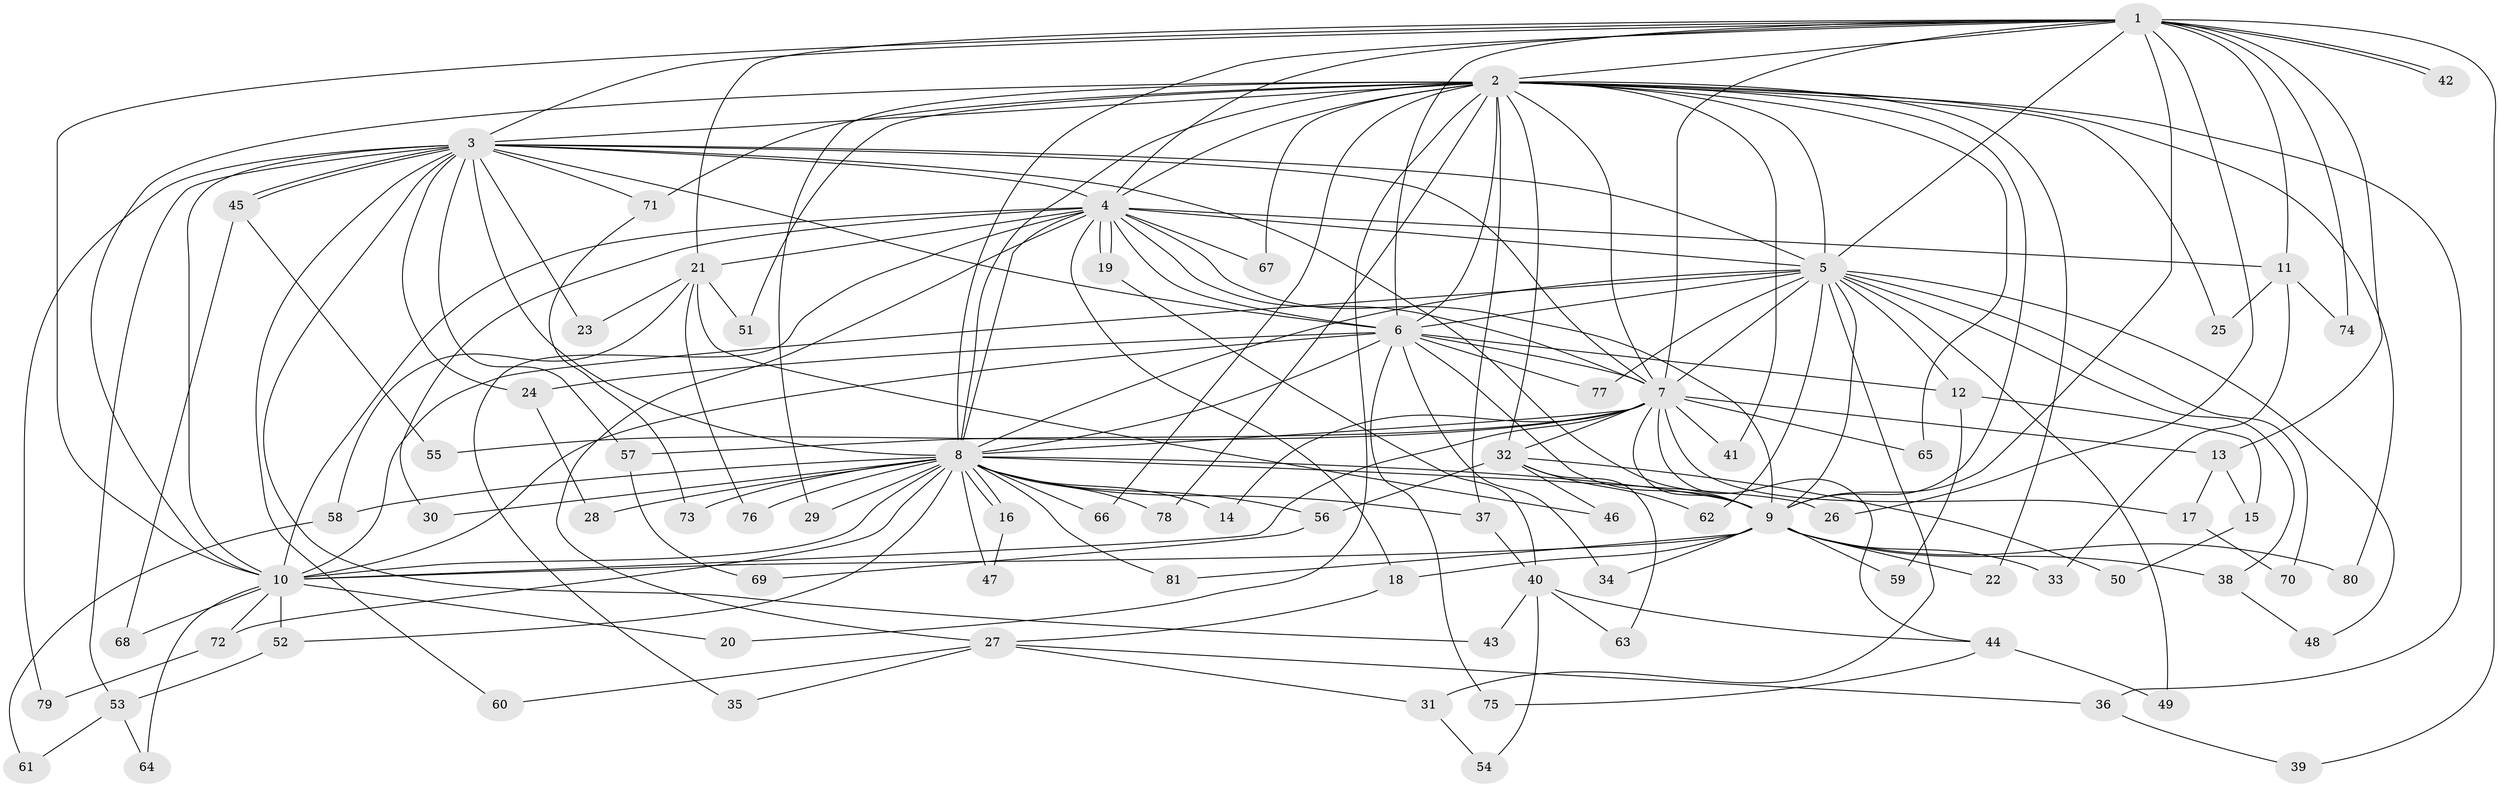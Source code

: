 // Generated by graph-tools (version 1.1) at 2025/35/03/09/25 02:35:13]
// undirected, 81 vertices, 187 edges
graph export_dot {
graph [start="1"]
  node [color=gray90,style=filled];
  1;
  2;
  3;
  4;
  5;
  6;
  7;
  8;
  9;
  10;
  11;
  12;
  13;
  14;
  15;
  16;
  17;
  18;
  19;
  20;
  21;
  22;
  23;
  24;
  25;
  26;
  27;
  28;
  29;
  30;
  31;
  32;
  33;
  34;
  35;
  36;
  37;
  38;
  39;
  40;
  41;
  42;
  43;
  44;
  45;
  46;
  47;
  48;
  49;
  50;
  51;
  52;
  53;
  54;
  55;
  56;
  57;
  58;
  59;
  60;
  61;
  62;
  63;
  64;
  65;
  66;
  67;
  68;
  69;
  70;
  71;
  72;
  73;
  74;
  75;
  76;
  77;
  78;
  79;
  80;
  81;
  1 -- 2;
  1 -- 3;
  1 -- 4;
  1 -- 5;
  1 -- 6;
  1 -- 7;
  1 -- 8;
  1 -- 9;
  1 -- 10;
  1 -- 11;
  1 -- 13;
  1 -- 21;
  1 -- 26;
  1 -- 39;
  1 -- 42;
  1 -- 42;
  1 -- 74;
  2 -- 3;
  2 -- 4;
  2 -- 5;
  2 -- 6;
  2 -- 7;
  2 -- 8;
  2 -- 9;
  2 -- 10;
  2 -- 20;
  2 -- 22;
  2 -- 25;
  2 -- 29;
  2 -- 32;
  2 -- 36;
  2 -- 37;
  2 -- 41;
  2 -- 51;
  2 -- 65;
  2 -- 66;
  2 -- 67;
  2 -- 71;
  2 -- 78;
  2 -- 80;
  3 -- 4;
  3 -- 5;
  3 -- 6;
  3 -- 7;
  3 -- 8;
  3 -- 9;
  3 -- 10;
  3 -- 23;
  3 -- 24;
  3 -- 43;
  3 -- 45;
  3 -- 45;
  3 -- 53;
  3 -- 57;
  3 -- 60;
  3 -- 71;
  3 -- 79;
  4 -- 5;
  4 -- 6;
  4 -- 7;
  4 -- 8;
  4 -- 9;
  4 -- 10;
  4 -- 11;
  4 -- 18;
  4 -- 19;
  4 -- 19;
  4 -- 21;
  4 -- 27;
  4 -- 30;
  4 -- 35;
  4 -- 67;
  5 -- 6;
  5 -- 7;
  5 -- 8;
  5 -- 9;
  5 -- 10;
  5 -- 12;
  5 -- 31;
  5 -- 38;
  5 -- 48;
  5 -- 49;
  5 -- 62;
  5 -- 70;
  5 -- 77;
  6 -- 7;
  6 -- 8;
  6 -- 9;
  6 -- 10;
  6 -- 12;
  6 -- 24;
  6 -- 34;
  6 -- 75;
  6 -- 77;
  7 -- 8;
  7 -- 9;
  7 -- 10;
  7 -- 13;
  7 -- 14;
  7 -- 17;
  7 -- 32;
  7 -- 41;
  7 -- 44;
  7 -- 55;
  7 -- 57;
  7 -- 65;
  8 -- 9;
  8 -- 10;
  8 -- 14;
  8 -- 16;
  8 -- 16;
  8 -- 26;
  8 -- 28;
  8 -- 29;
  8 -- 30;
  8 -- 37;
  8 -- 47;
  8 -- 52;
  8 -- 56;
  8 -- 58;
  8 -- 66;
  8 -- 72;
  8 -- 73;
  8 -- 76;
  8 -- 78;
  8 -- 81;
  9 -- 10;
  9 -- 18;
  9 -- 22;
  9 -- 33;
  9 -- 34;
  9 -- 38;
  9 -- 59;
  9 -- 80;
  9 -- 81;
  10 -- 20;
  10 -- 52;
  10 -- 64;
  10 -- 68;
  10 -- 72;
  11 -- 25;
  11 -- 33;
  11 -- 74;
  12 -- 15;
  12 -- 59;
  13 -- 15;
  13 -- 17;
  15 -- 50;
  16 -- 47;
  17 -- 70;
  18 -- 27;
  19 -- 40;
  21 -- 23;
  21 -- 46;
  21 -- 51;
  21 -- 58;
  21 -- 76;
  24 -- 28;
  27 -- 31;
  27 -- 35;
  27 -- 36;
  27 -- 60;
  31 -- 54;
  32 -- 46;
  32 -- 50;
  32 -- 56;
  32 -- 62;
  32 -- 63;
  36 -- 39;
  37 -- 40;
  38 -- 48;
  40 -- 43;
  40 -- 44;
  40 -- 54;
  40 -- 63;
  44 -- 49;
  44 -- 75;
  45 -- 55;
  45 -- 68;
  52 -- 53;
  53 -- 61;
  53 -- 64;
  56 -- 69;
  57 -- 69;
  58 -- 61;
  71 -- 73;
  72 -- 79;
}
